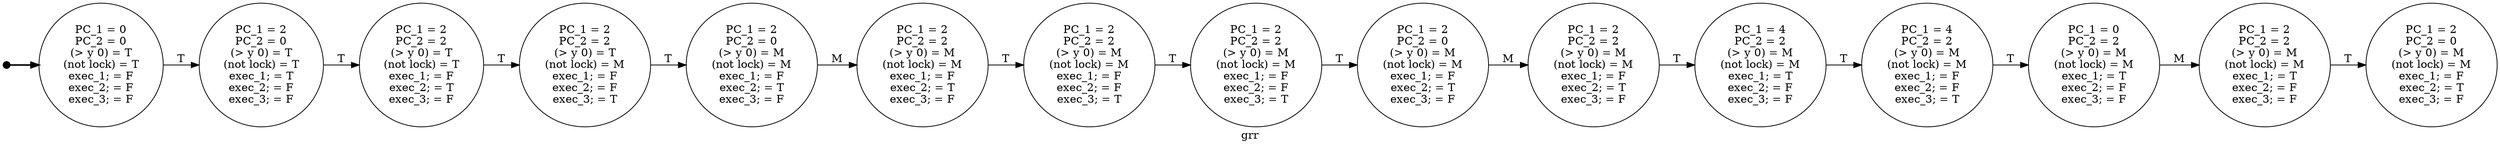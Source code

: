 digraph CFG {
graph [rankdir=LR];
node [ label = "PC_1 = 0\nPC_2 = 0\n(> y 0) = T\n(not lock) = T\nexec_1; = F\nexec_2; = F\nexec_3; = F\n" ]; state_0;
node [ label = "PC_1 = 2\nPC_2 = 0\n(> y 0) = T\n(not lock) = T\nexec_1; = T\nexec_2; = F\nexec_3; = F\n" ]; state_1;
node [ label = "PC_1 = 2\nPC_2 = 2\n(> y 0) = T\n(not lock) = T\nexec_1; = F\nexec_2; = T\nexec_3; = F\n" ]; state_2;
node [ label = "PC_1 = 2\nPC_2 = 2\n(> y 0) = T\n(not lock) = M\nexec_1; = F\nexec_2; = F\nexec_3; = T\n" ]; state_3;
node [ label = "PC_1 = 2\nPC_2 = 0\n(> y 0) = M\n(not lock) = M\nexec_1; = F\nexec_2; = T\nexec_3; = F\n" ]; state_4;
node [ label = "PC_1 = 2\nPC_2 = 2\n(> y 0) = M\n(not lock) = M\nexec_1; = F\nexec_2; = T\nexec_3; = F\n" ]; state_5;
node [ label = "PC_1 = 2\nPC_2 = 2\n(> y 0) = M\n(not lock) = M\nexec_1; = F\nexec_2; = F\nexec_3; = T\n" ]; state_6;
node [ label = "PC_1 = 2\nPC_2 = 2\n(> y 0) = M\n(not lock) = M\nexec_1; = F\nexec_2; = F\nexec_3; = T\n" ]; state_7;
node [ label = "PC_1 = 2\nPC_2 = 0\n(> y 0) = M\n(not lock) = M\nexec_1; = F\nexec_2; = T\nexec_3; = F\n" ]; state_8;
node [ label = "PC_1 = 2\nPC_2 = 2\n(> y 0) = M\n(not lock) = M\nexec_1; = F\nexec_2; = T\nexec_3; = F\n" ]; state_9;
node [ label = "PC_1 = 4\nPC_2 = 2\n(> y 0) = M\n(not lock) = M\nexec_1; = T\nexec_2; = F\nexec_3; = F\n" ]; state_10;
node [ label = "PC_1 = 4\nPC_2 = 2\n(> y 0) = M\n(not lock) = M\nexec_1; = F\nexec_2; = F\nexec_3; = T\n" ]; state_11;
node [ label = "PC_1 = 0\nPC_2 = 2\n(> y 0) = M\n(not lock) = M\nexec_1; = T\nexec_2; = F\nexec_3; = F\n" ]; state_12;
node [ label = "PC_1 = 2\nPC_2 = 2\n(> y 0) = M\n(not lock) = M\nexec_1; = T\nexec_2; = F\nexec_3; = F\n" ]; state_13;
node [ label = "PC_1 = 2\nPC_2 = 0\n(> y 0) = M\n(not lock) = M\nexec_1; = F\nexec_2; = T\nexec_3; = F\n" ]; state_14;
start [style = filled, color=black, label="", height=0.12,width=0.12,fontsize=1];
start -> state_0[ style = "bold"];
state_0 -> state_1 [ label = T ];
state_1 -> state_2 [ label = T ];
state_2 -> state_3 [ label = T ];
state_3 -> state_4 [ label = T ];
state_4 -> state_5 [ label = M ];
state_5 -> state_6 [ label = T ];
state_6 -> state_7 [ label = T ];
state_7 -> state_8 [ label = T ];
state_8 -> state_9 [ label = M ];
state_9 -> state_10 [ label = T ];
state_10 -> state_11 [ label = T ];
state_11 -> state_12 [ label = T ];
state_12 -> state_13 [ label = M ];
state_13 -> state_14 [ label = T ];
label="grr";
}